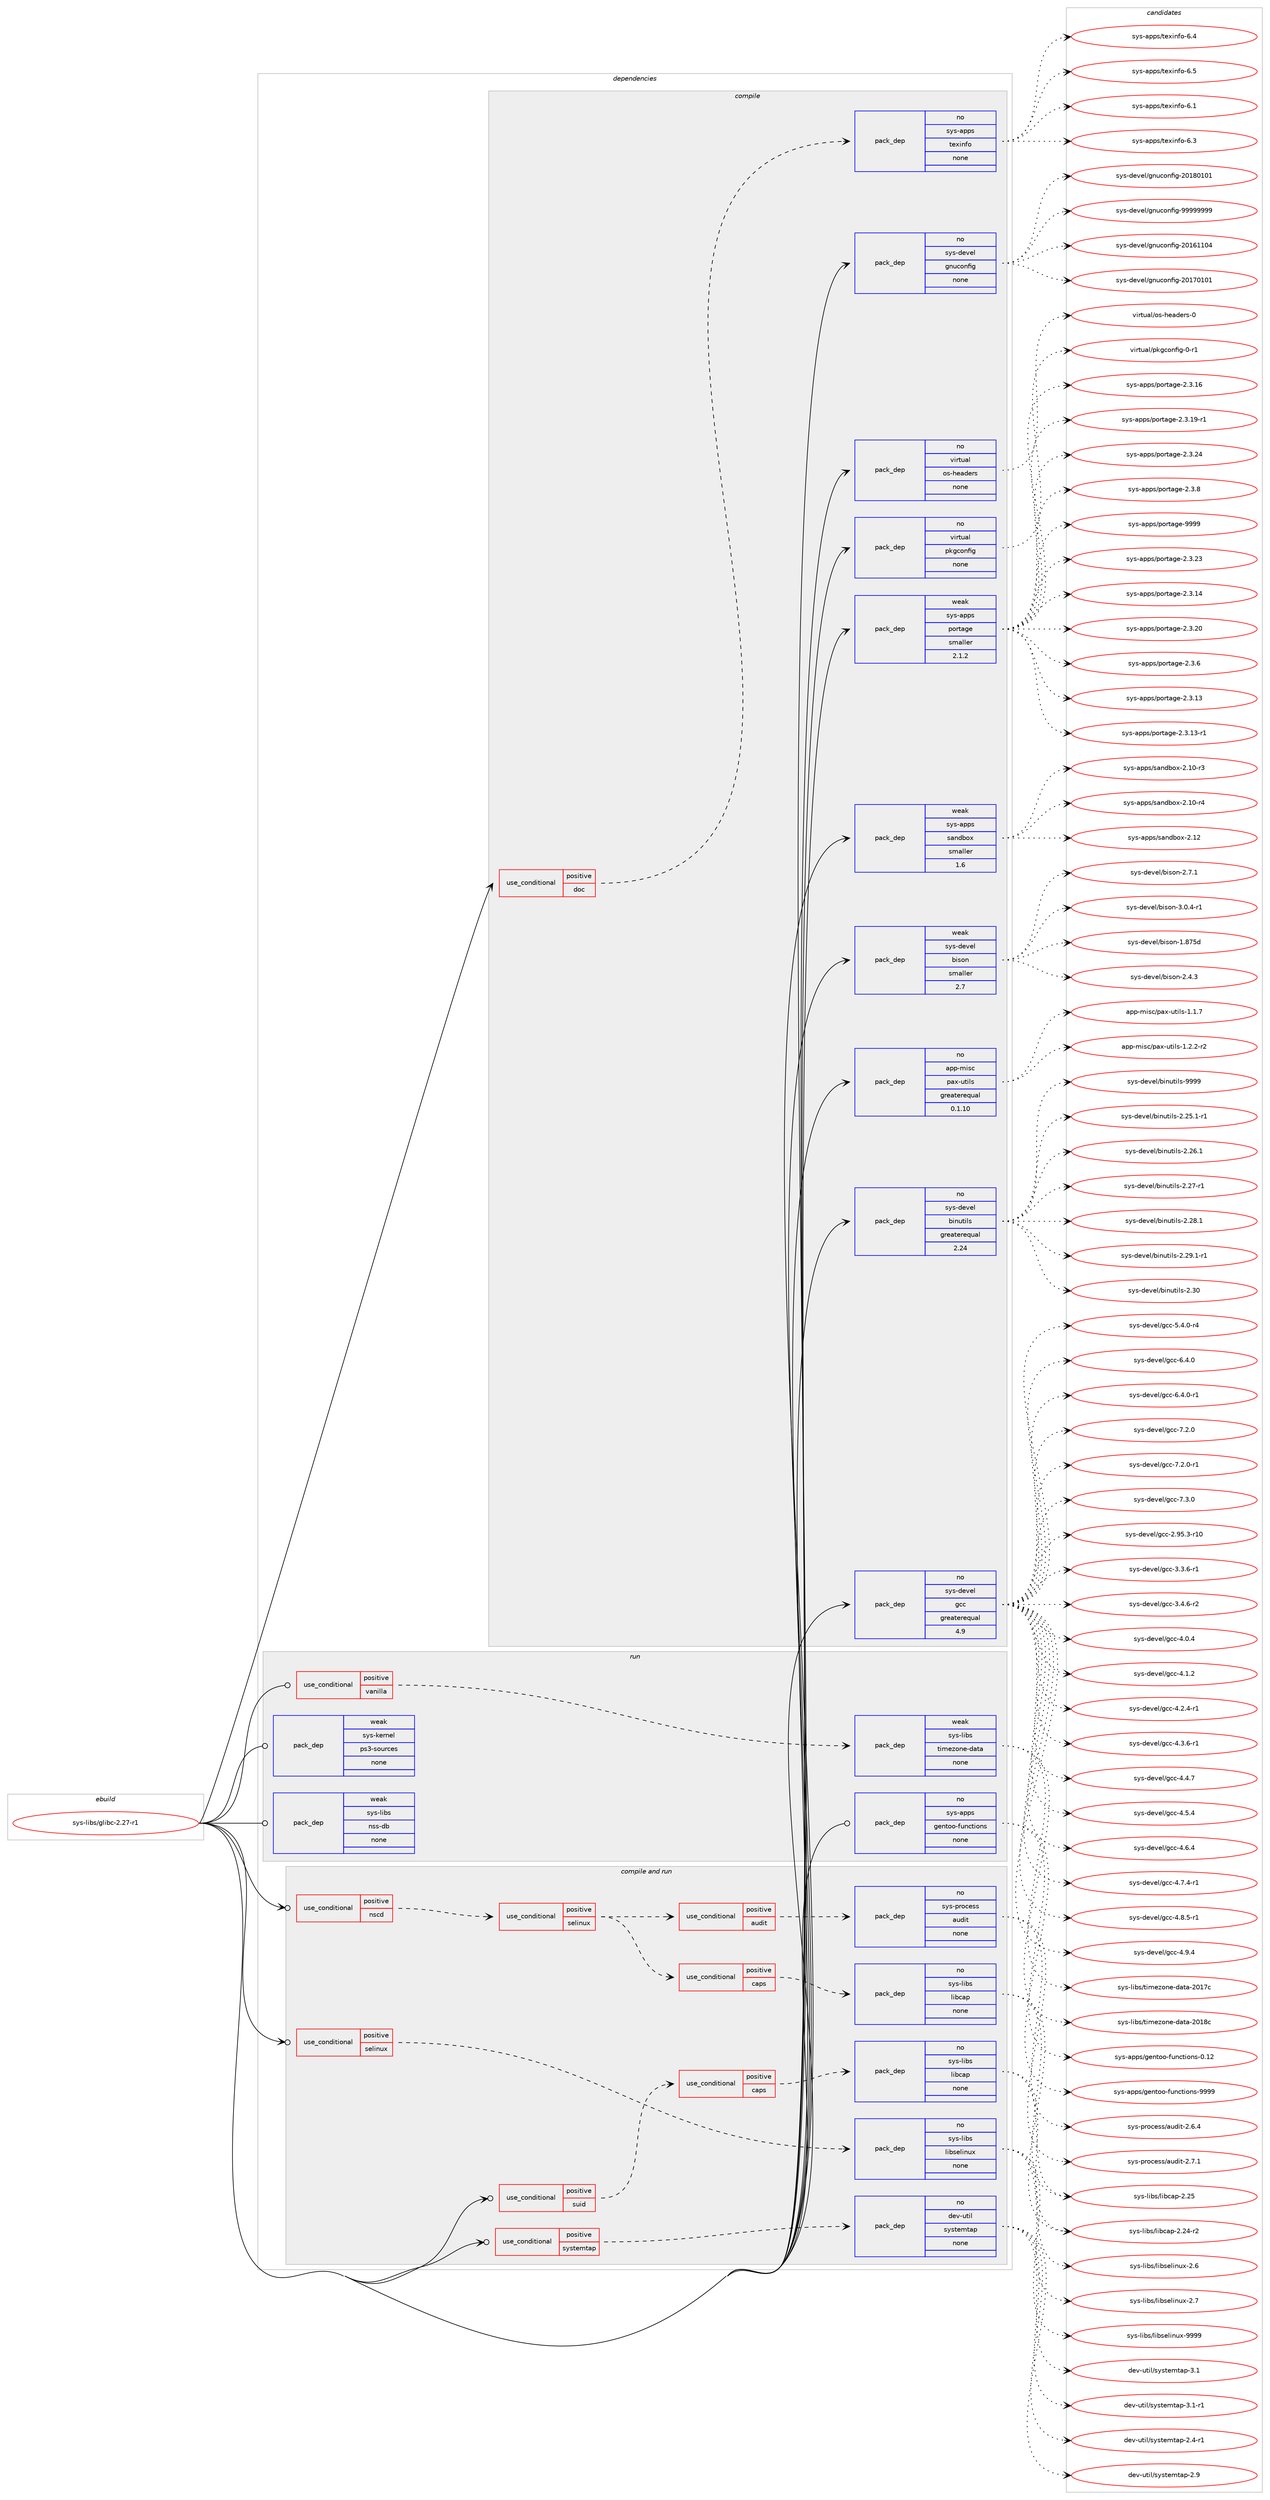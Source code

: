 digraph prolog {

# *************
# Graph options
# *************

newrank=true;
concentrate=true;
compound=true;
graph [rankdir=LR,fontname=Helvetica,fontsize=10,ranksep=1.5];#, ranksep=2.5, nodesep=0.2];
edge  [arrowhead=vee];
node  [fontname=Helvetica,fontsize=10];

# **********
# The ebuild
# **********

subgraph cluster_leftcol {
color=gray;
rank=same;
label=<<i>ebuild</i>>;
id [label="sys-libs/glibc-2.27-r1", color=red, width=4, href="../sys-libs/glibc-2.27-r1.svg"];
}

# ****************
# The dependencies
# ****************

subgraph cluster_midcol {
color=gray;
label=<<i>dependencies</i>>;
subgraph cluster_compile {
fillcolor="#eeeeee";
style=filled;
label=<<i>compile</i>>;
subgraph cond423 {
dependency5822 [label=<<TABLE BORDER="0" CELLBORDER="1" CELLSPACING="0" CELLPADDING="4"><TR><TD ROWSPAN="3" CELLPADDING="10">use_conditional</TD></TR><TR><TD>positive</TD></TR><TR><TD>doc</TD></TR></TABLE>>, shape=none, color=red];
subgraph pack5376 {
dependency5823 [label=<<TABLE BORDER="0" CELLBORDER="1" CELLSPACING="0" CELLPADDING="4" WIDTH="220"><TR><TD ROWSPAN="6" CELLPADDING="30">pack_dep</TD></TR><TR><TD WIDTH="110">no</TD></TR><TR><TD>sys-apps</TD></TR><TR><TD>texinfo</TD></TR><TR><TD>none</TD></TR><TR><TD></TD></TR></TABLE>>, shape=none, color=blue];
}
dependency5822:e -> dependency5823:w [weight=20,style="dashed",arrowhead="vee"];
}
id:e -> dependency5822:w [weight=20,style="solid",arrowhead="vee"];
subgraph pack5377 {
dependency5824 [label=<<TABLE BORDER="0" CELLBORDER="1" CELLSPACING="0" CELLPADDING="4" WIDTH="220"><TR><TD ROWSPAN="6" CELLPADDING="30">pack_dep</TD></TR><TR><TD WIDTH="110">no</TD></TR><TR><TD>app-misc</TD></TR><TR><TD>pax-utils</TD></TR><TR><TD>greaterequal</TD></TR><TR><TD>0.1.10</TD></TR></TABLE>>, shape=none, color=blue];
}
id:e -> dependency5824:w [weight=20,style="solid",arrowhead="vee"];
subgraph pack5378 {
dependency5825 [label=<<TABLE BORDER="0" CELLBORDER="1" CELLSPACING="0" CELLPADDING="4" WIDTH="220"><TR><TD ROWSPAN="6" CELLPADDING="30">pack_dep</TD></TR><TR><TD WIDTH="110">no</TD></TR><TR><TD>sys-devel</TD></TR><TR><TD>binutils</TD></TR><TR><TD>greaterequal</TD></TR><TR><TD>2.24</TD></TR></TABLE>>, shape=none, color=blue];
}
id:e -> dependency5825:w [weight=20,style="solid",arrowhead="vee"];
subgraph pack5379 {
dependency5826 [label=<<TABLE BORDER="0" CELLBORDER="1" CELLSPACING="0" CELLPADDING="4" WIDTH="220"><TR><TD ROWSPAN="6" CELLPADDING="30">pack_dep</TD></TR><TR><TD WIDTH="110">no</TD></TR><TR><TD>sys-devel</TD></TR><TR><TD>gcc</TD></TR><TR><TD>greaterequal</TD></TR><TR><TD>4.9</TD></TR></TABLE>>, shape=none, color=blue];
}
id:e -> dependency5826:w [weight=20,style="solid",arrowhead="vee"];
subgraph pack5380 {
dependency5827 [label=<<TABLE BORDER="0" CELLBORDER="1" CELLSPACING="0" CELLPADDING="4" WIDTH="220"><TR><TD ROWSPAN="6" CELLPADDING="30">pack_dep</TD></TR><TR><TD WIDTH="110">no</TD></TR><TR><TD>sys-devel</TD></TR><TR><TD>gnuconfig</TD></TR><TR><TD>none</TD></TR><TR><TD></TD></TR></TABLE>>, shape=none, color=blue];
}
id:e -> dependency5827:w [weight=20,style="solid",arrowhead="vee"];
subgraph pack5381 {
dependency5828 [label=<<TABLE BORDER="0" CELLBORDER="1" CELLSPACING="0" CELLPADDING="4" WIDTH="220"><TR><TD ROWSPAN="6" CELLPADDING="30">pack_dep</TD></TR><TR><TD WIDTH="110">no</TD></TR><TR><TD>virtual</TD></TR><TR><TD>os-headers</TD></TR><TR><TD>none</TD></TR><TR><TD></TD></TR></TABLE>>, shape=none, color=blue];
}
id:e -> dependency5828:w [weight=20,style="solid",arrowhead="vee"];
subgraph pack5382 {
dependency5829 [label=<<TABLE BORDER="0" CELLBORDER="1" CELLSPACING="0" CELLPADDING="4" WIDTH="220"><TR><TD ROWSPAN="6" CELLPADDING="30">pack_dep</TD></TR><TR><TD WIDTH="110">no</TD></TR><TR><TD>virtual</TD></TR><TR><TD>pkgconfig</TD></TR><TR><TD>none</TD></TR><TR><TD></TD></TR></TABLE>>, shape=none, color=blue];
}
id:e -> dependency5829:w [weight=20,style="solid",arrowhead="vee"];
subgraph pack5383 {
dependency5830 [label=<<TABLE BORDER="0" CELLBORDER="1" CELLSPACING="0" CELLPADDING="4" WIDTH="220"><TR><TD ROWSPAN="6" CELLPADDING="30">pack_dep</TD></TR><TR><TD WIDTH="110">weak</TD></TR><TR><TD>sys-apps</TD></TR><TR><TD>portage</TD></TR><TR><TD>smaller</TD></TR><TR><TD>2.1.2</TD></TR></TABLE>>, shape=none, color=blue];
}
id:e -> dependency5830:w [weight=20,style="solid",arrowhead="vee"];
subgraph pack5384 {
dependency5831 [label=<<TABLE BORDER="0" CELLBORDER="1" CELLSPACING="0" CELLPADDING="4" WIDTH="220"><TR><TD ROWSPAN="6" CELLPADDING="30">pack_dep</TD></TR><TR><TD WIDTH="110">weak</TD></TR><TR><TD>sys-apps</TD></TR><TR><TD>sandbox</TD></TR><TR><TD>smaller</TD></TR><TR><TD>1.6</TD></TR></TABLE>>, shape=none, color=blue];
}
id:e -> dependency5831:w [weight=20,style="solid",arrowhead="vee"];
subgraph pack5385 {
dependency5832 [label=<<TABLE BORDER="0" CELLBORDER="1" CELLSPACING="0" CELLPADDING="4" WIDTH="220"><TR><TD ROWSPAN="6" CELLPADDING="30">pack_dep</TD></TR><TR><TD WIDTH="110">weak</TD></TR><TR><TD>sys-devel</TD></TR><TR><TD>bison</TD></TR><TR><TD>smaller</TD></TR><TR><TD>2.7</TD></TR></TABLE>>, shape=none, color=blue];
}
id:e -> dependency5832:w [weight=20,style="solid",arrowhead="vee"];
}
subgraph cluster_compileandrun {
fillcolor="#eeeeee";
style=filled;
label=<<i>compile and run</i>>;
subgraph cond424 {
dependency5833 [label=<<TABLE BORDER="0" CELLBORDER="1" CELLSPACING="0" CELLPADDING="4"><TR><TD ROWSPAN="3" CELLPADDING="10">use_conditional</TD></TR><TR><TD>positive</TD></TR><TR><TD>nscd</TD></TR></TABLE>>, shape=none, color=red];
subgraph cond425 {
dependency5834 [label=<<TABLE BORDER="0" CELLBORDER="1" CELLSPACING="0" CELLPADDING="4"><TR><TD ROWSPAN="3" CELLPADDING="10">use_conditional</TD></TR><TR><TD>positive</TD></TR><TR><TD>selinux</TD></TR></TABLE>>, shape=none, color=red];
subgraph cond426 {
dependency5835 [label=<<TABLE BORDER="0" CELLBORDER="1" CELLSPACING="0" CELLPADDING="4"><TR><TD ROWSPAN="3" CELLPADDING="10">use_conditional</TD></TR><TR><TD>positive</TD></TR><TR><TD>audit</TD></TR></TABLE>>, shape=none, color=red];
subgraph pack5386 {
dependency5836 [label=<<TABLE BORDER="0" CELLBORDER="1" CELLSPACING="0" CELLPADDING="4" WIDTH="220"><TR><TD ROWSPAN="6" CELLPADDING="30">pack_dep</TD></TR><TR><TD WIDTH="110">no</TD></TR><TR><TD>sys-process</TD></TR><TR><TD>audit</TD></TR><TR><TD>none</TD></TR><TR><TD></TD></TR></TABLE>>, shape=none, color=blue];
}
dependency5835:e -> dependency5836:w [weight=20,style="dashed",arrowhead="vee"];
}
dependency5834:e -> dependency5835:w [weight=20,style="dashed",arrowhead="vee"];
subgraph cond427 {
dependency5837 [label=<<TABLE BORDER="0" CELLBORDER="1" CELLSPACING="0" CELLPADDING="4"><TR><TD ROWSPAN="3" CELLPADDING="10">use_conditional</TD></TR><TR><TD>positive</TD></TR><TR><TD>caps</TD></TR></TABLE>>, shape=none, color=red];
subgraph pack5387 {
dependency5838 [label=<<TABLE BORDER="0" CELLBORDER="1" CELLSPACING="0" CELLPADDING="4" WIDTH="220"><TR><TD ROWSPAN="6" CELLPADDING="30">pack_dep</TD></TR><TR><TD WIDTH="110">no</TD></TR><TR><TD>sys-libs</TD></TR><TR><TD>libcap</TD></TR><TR><TD>none</TD></TR><TR><TD></TD></TR></TABLE>>, shape=none, color=blue];
}
dependency5837:e -> dependency5838:w [weight=20,style="dashed",arrowhead="vee"];
}
dependency5834:e -> dependency5837:w [weight=20,style="dashed",arrowhead="vee"];
}
dependency5833:e -> dependency5834:w [weight=20,style="dashed",arrowhead="vee"];
}
id:e -> dependency5833:w [weight=20,style="solid",arrowhead="odotvee"];
subgraph cond428 {
dependency5839 [label=<<TABLE BORDER="0" CELLBORDER="1" CELLSPACING="0" CELLPADDING="4"><TR><TD ROWSPAN="3" CELLPADDING="10">use_conditional</TD></TR><TR><TD>positive</TD></TR><TR><TD>selinux</TD></TR></TABLE>>, shape=none, color=red];
subgraph pack5388 {
dependency5840 [label=<<TABLE BORDER="0" CELLBORDER="1" CELLSPACING="0" CELLPADDING="4" WIDTH="220"><TR><TD ROWSPAN="6" CELLPADDING="30">pack_dep</TD></TR><TR><TD WIDTH="110">no</TD></TR><TR><TD>sys-libs</TD></TR><TR><TD>libselinux</TD></TR><TR><TD>none</TD></TR><TR><TD></TD></TR></TABLE>>, shape=none, color=blue];
}
dependency5839:e -> dependency5840:w [weight=20,style="dashed",arrowhead="vee"];
}
id:e -> dependency5839:w [weight=20,style="solid",arrowhead="odotvee"];
subgraph cond429 {
dependency5841 [label=<<TABLE BORDER="0" CELLBORDER="1" CELLSPACING="0" CELLPADDING="4"><TR><TD ROWSPAN="3" CELLPADDING="10">use_conditional</TD></TR><TR><TD>positive</TD></TR><TR><TD>suid</TD></TR></TABLE>>, shape=none, color=red];
subgraph cond430 {
dependency5842 [label=<<TABLE BORDER="0" CELLBORDER="1" CELLSPACING="0" CELLPADDING="4"><TR><TD ROWSPAN="3" CELLPADDING="10">use_conditional</TD></TR><TR><TD>positive</TD></TR><TR><TD>caps</TD></TR></TABLE>>, shape=none, color=red];
subgraph pack5389 {
dependency5843 [label=<<TABLE BORDER="0" CELLBORDER="1" CELLSPACING="0" CELLPADDING="4" WIDTH="220"><TR><TD ROWSPAN="6" CELLPADDING="30">pack_dep</TD></TR><TR><TD WIDTH="110">no</TD></TR><TR><TD>sys-libs</TD></TR><TR><TD>libcap</TD></TR><TR><TD>none</TD></TR><TR><TD></TD></TR></TABLE>>, shape=none, color=blue];
}
dependency5842:e -> dependency5843:w [weight=20,style="dashed",arrowhead="vee"];
}
dependency5841:e -> dependency5842:w [weight=20,style="dashed",arrowhead="vee"];
}
id:e -> dependency5841:w [weight=20,style="solid",arrowhead="odotvee"];
subgraph cond431 {
dependency5844 [label=<<TABLE BORDER="0" CELLBORDER="1" CELLSPACING="0" CELLPADDING="4"><TR><TD ROWSPAN="3" CELLPADDING="10">use_conditional</TD></TR><TR><TD>positive</TD></TR><TR><TD>systemtap</TD></TR></TABLE>>, shape=none, color=red];
subgraph pack5390 {
dependency5845 [label=<<TABLE BORDER="0" CELLBORDER="1" CELLSPACING="0" CELLPADDING="4" WIDTH="220"><TR><TD ROWSPAN="6" CELLPADDING="30">pack_dep</TD></TR><TR><TD WIDTH="110">no</TD></TR><TR><TD>dev-util</TD></TR><TR><TD>systemtap</TD></TR><TR><TD>none</TD></TR><TR><TD></TD></TR></TABLE>>, shape=none, color=blue];
}
dependency5844:e -> dependency5845:w [weight=20,style="dashed",arrowhead="vee"];
}
id:e -> dependency5844:w [weight=20,style="solid",arrowhead="odotvee"];
}
subgraph cluster_run {
fillcolor="#eeeeee";
style=filled;
label=<<i>run</i>>;
subgraph cond432 {
dependency5846 [label=<<TABLE BORDER="0" CELLBORDER="1" CELLSPACING="0" CELLPADDING="4"><TR><TD ROWSPAN="3" CELLPADDING="10">use_conditional</TD></TR><TR><TD>positive</TD></TR><TR><TD>vanilla</TD></TR></TABLE>>, shape=none, color=red];
subgraph pack5391 {
dependency5847 [label=<<TABLE BORDER="0" CELLBORDER="1" CELLSPACING="0" CELLPADDING="4" WIDTH="220"><TR><TD ROWSPAN="6" CELLPADDING="30">pack_dep</TD></TR><TR><TD WIDTH="110">weak</TD></TR><TR><TD>sys-libs</TD></TR><TR><TD>timezone-data</TD></TR><TR><TD>none</TD></TR><TR><TD></TD></TR></TABLE>>, shape=none, color=blue];
}
dependency5846:e -> dependency5847:w [weight=20,style="dashed",arrowhead="vee"];
}
id:e -> dependency5846:w [weight=20,style="solid",arrowhead="odot"];
subgraph pack5392 {
dependency5848 [label=<<TABLE BORDER="0" CELLBORDER="1" CELLSPACING="0" CELLPADDING="4" WIDTH="220"><TR><TD ROWSPAN="6" CELLPADDING="30">pack_dep</TD></TR><TR><TD WIDTH="110">no</TD></TR><TR><TD>sys-apps</TD></TR><TR><TD>gentoo-functions</TD></TR><TR><TD>none</TD></TR><TR><TD></TD></TR></TABLE>>, shape=none, color=blue];
}
id:e -> dependency5848:w [weight=20,style="solid",arrowhead="odot"];
subgraph pack5393 {
dependency5849 [label=<<TABLE BORDER="0" CELLBORDER="1" CELLSPACING="0" CELLPADDING="4" WIDTH="220"><TR><TD ROWSPAN="6" CELLPADDING="30">pack_dep</TD></TR><TR><TD WIDTH="110">weak</TD></TR><TR><TD>sys-kernel</TD></TR><TR><TD>ps3-sources</TD></TR><TR><TD>none</TD></TR><TR><TD></TD></TR></TABLE>>, shape=none, color=blue];
}
id:e -> dependency5849:w [weight=20,style="solid",arrowhead="odot"];
subgraph pack5394 {
dependency5850 [label=<<TABLE BORDER="0" CELLBORDER="1" CELLSPACING="0" CELLPADDING="4" WIDTH="220"><TR><TD ROWSPAN="6" CELLPADDING="30">pack_dep</TD></TR><TR><TD WIDTH="110">weak</TD></TR><TR><TD>sys-libs</TD></TR><TR><TD>nss-db</TD></TR><TR><TD>none</TD></TR><TR><TD></TD></TR></TABLE>>, shape=none, color=blue];
}
id:e -> dependency5850:w [weight=20,style="solid",arrowhead="odot"];
}
}

# **************
# The candidates
# **************

subgraph cluster_choices {
rank=same;
color=gray;
label=<<i>candidates</i>>;

subgraph choice5376 {
color=black;
nodesep=1;
choice11512111545971121121154711610112010511010211145544649 [label="sys-apps/texinfo-6.1", color=red, width=4,href="../sys-apps/texinfo-6.1.svg"];
choice11512111545971121121154711610112010511010211145544651 [label="sys-apps/texinfo-6.3", color=red, width=4,href="../sys-apps/texinfo-6.3.svg"];
choice11512111545971121121154711610112010511010211145544652 [label="sys-apps/texinfo-6.4", color=red, width=4,href="../sys-apps/texinfo-6.4.svg"];
choice11512111545971121121154711610112010511010211145544653 [label="sys-apps/texinfo-6.5", color=red, width=4,href="../sys-apps/texinfo-6.5.svg"];
dependency5823:e -> choice11512111545971121121154711610112010511010211145544649:w [style=dotted,weight="100"];
dependency5823:e -> choice11512111545971121121154711610112010511010211145544651:w [style=dotted,weight="100"];
dependency5823:e -> choice11512111545971121121154711610112010511010211145544652:w [style=dotted,weight="100"];
dependency5823:e -> choice11512111545971121121154711610112010511010211145544653:w [style=dotted,weight="100"];
}
subgraph choice5377 {
color=black;
nodesep=1;
choice971121124510910511599471129712045117116105108115454946494655 [label="app-misc/pax-utils-1.1.7", color=red, width=4,href="../app-misc/pax-utils-1.1.7.svg"];
choice9711211245109105115994711297120451171161051081154549465046504511450 [label="app-misc/pax-utils-1.2.2-r2", color=red, width=4,href="../app-misc/pax-utils-1.2.2-r2.svg"];
dependency5824:e -> choice971121124510910511599471129712045117116105108115454946494655:w [style=dotted,weight="100"];
dependency5824:e -> choice9711211245109105115994711297120451171161051081154549465046504511450:w [style=dotted,weight="100"];
}
subgraph choice5378 {
color=black;
nodesep=1;
choice115121115451001011181011084798105110117116105108115455046505346494511449 [label="sys-devel/binutils-2.25.1-r1", color=red, width=4,href="../sys-devel/binutils-2.25.1-r1.svg"];
choice11512111545100101118101108479810511011711610510811545504650544649 [label="sys-devel/binutils-2.26.1", color=red, width=4,href="../sys-devel/binutils-2.26.1.svg"];
choice11512111545100101118101108479810511011711610510811545504650554511449 [label="sys-devel/binutils-2.27-r1", color=red, width=4,href="../sys-devel/binutils-2.27-r1.svg"];
choice11512111545100101118101108479810511011711610510811545504650564649 [label="sys-devel/binutils-2.28.1", color=red, width=4,href="../sys-devel/binutils-2.28.1.svg"];
choice115121115451001011181011084798105110117116105108115455046505746494511449 [label="sys-devel/binutils-2.29.1-r1", color=red, width=4,href="../sys-devel/binutils-2.29.1-r1.svg"];
choice1151211154510010111810110847981051101171161051081154550465148 [label="sys-devel/binutils-2.30", color=red, width=4,href="../sys-devel/binutils-2.30.svg"];
choice1151211154510010111810110847981051101171161051081154557575757 [label="sys-devel/binutils-9999", color=red, width=4,href="../sys-devel/binutils-9999.svg"];
dependency5825:e -> choice115121115451001011181011084798105110117116105108115455046505346494511449:w [style=dotted,weight="100"];
dependency5825:e -> choice11512111545100101118101108479810511011711610510811545504650544649:w [style=dotted,weight="100"];
dependency5825:e -> choice11512111545100101118101108479810511011711610510811545504650554511449:w [style=dotted,weight="100"];
dependency5825:e -> choice11512111545100101118101108479810511011711610510811545504650564649:w [style=dotted,weight="100"];
dependency5825:e -> choice115121115451001011181011084798105110117116105108115455046505746494511449:w [style=dotted,weight="100"];
dependency5825:e -> choice1151211154510010111810110847981051101171161051081154550465148:w [style=dotted,weight="100"];
dependency5825:e -> choice1151211154510010111810110847981051101171161051081154557575757:w [style=dotted,weight="100"];
}
subgraph choice5379 {
color=black;
nodesep=1;
choice1151211154510010111810110847103999945504657534651451144948 [label="sys-devel/gcc-2.95.3-r10", color=red, width=4,href="../sys-devel/gcc-2.95.3-r10.svg"];
choice115121115451001011181011084710399994551465146544511449 [label="sys-devel/gcc-3.3.6-r1", color=red, width=4,href="../sys-devel/gcc-3.3.6-r1.svg"];
choice115121115451001011181011084710399994551465246544511450 [label="sys-devel/gcc-3.4.6-r2", color=red, width=4,href="../sys-devel/gcc-3.4.6-r2.svg"];
choice11512111545100101118101108471039999455246484652 [label="sys-devel/gcc-4.0.4", color=red, width=4,href="../sys-devel/gcc-4.0.4.svg"];
choice11512111545100101118101108471039999455246494650 [label="sys-devel/gcc-4.1.2", color=red, width=4,href="../sys-devel/gcc-4.1.2.svg"];
choice115121115451001011181011084710399994552465046524511449 [label="sys-devel/gcc-4.2.4-r1", color=red, width=4,href="../sys-devel/gcc-4.2.4-r1.svg"];
choice115121115451001011181011084710399994552465146544511449 [label="sys-devel/gcc-4.3.6-r1", color=red, width=4,href="../sys-devel/gcc-4.3.6-r1.svg"];
choice11512111545100101118101108471039999455246524655 [label="sys-devel/gcc-4.4.7", color=red, width=4,href="../sys-devel/gcc-4.4.7.svg"];
choice11512111545100101118101108471039999455246534652 [label="sys-devel/gcc-4.5.4", color=red, width=4,href="../sys-devel/gcc-4.5.4.svg"];
choice11512111545100101118101108471039999455246544652 [label="sys-devel/gcc-4.6.4", color=red, width=4,href="../sys-devel/gcc-4.6.4.svg"];
choice115121115451001011181011084710399994552465546524511449 [label="sys-devel/gcc-4.7.4-r1", color=red, width=4,href="../sys-devel/gcc-4.7.4-r1.svg"];
choice115121115451001011181011084710399994552465646534511449 [label="sys-devel/gcc-4.8.5-r1", color=red, width=4,href="../sys-devel/gcc-4.8.5-r1.svg"];
choice11512111545100101118101108471039999455246574652 [label="sys-devel/gcc-4.9.4", color=red, width=4,href="../sys-devel/gcc-4.9.4.svg"];
choice115121115451001011181011084710399994553465246484511452 [label="sys-devel/gcc-5.4.0-r4", color=red, width=4,href="../sys-devel/gcc-5.4.0-r4.svg"];
choice11512111545100101118101108471039999455446524648 [label="sys-devel/gcc-6.4.0", color=red, width=4,href="../sys-devel/gcc-6.4.0.svg"];
choice115121115451001011181011084710399994554465246484511449 [label="sys-devel/gcc-6.4.0-r1", color=red, width=4,href="../sys-devel/gcc-6.4.0-r1.svg"];
choice11512111545100101118101108471039999455546504648 [label="sys-devel/gcc-7.2.0", color=red, width=4,href="../sys-devel/gcc-7.2.0.svg"];
choice115121115451001011181011084710399994555465046484511449 [label="sys-devel/gcc-7.2.0-r1", color=red, width=4,href="../sys-devel/gcc-7.2.0-r1.svg"];
choice11512111545100101118101108471039999455546514648 [label="sys-devel/gcc-7.3.0", color=red, width=4,href="../sys-devel/gcc-7.3.0.svg"];
dependency5826:e -> choice1151211154510010111810110847103999945504657534651451144948:w [style=dotted,weight="100"];
dependency5826:e -> choice115121115451001011181011084710399994551465146544511449:w [style=dotted,weight="100"];
dependency5826:e -> choice115121115451001011181011084710399994551465246544511450:w [style=dotted,weight="100"];
dependency5826:e -> choice11512111545100101118101108471039999455246484652:w [style=dotted,weight="100"];
dependency5826:e -> choice11512111545100101118101108471039999455246494650:w [style=dotted,weight="100"];
dependency5826:e -> choice115121115451001011181011084710399994552465046524511449:w [style=dotted,weight="100"];
dependency5826:e -> choice115121115451001011181011084710399994552465146544511449:w [style=dotted,weight="100"];
dependency5826:e -> choice11512111545100101118101108471039999455246524655:w [style=dotted,weight="100"];
dependency5826:e -> choice11512111545100101118101108471039999455246534652:w [style=dotted,weight="100"];
dependency5826:e -> choice11512111545100101118101108471039999455246544652:w [style=dotted,weight="100"];
dependency5826:e -> choice115121115451001011181011084710399994552465546524511449:w [style=dotted,weight="100"];
dependency5826:e -> choice115121115451001011181011084710399994552465646534511449:w [style=dotted,weight="100"];
dependency5826:e -> choice11512111545100101118101108471039999455246574652:w [style=dotted,weight="100"];
dependency5826:e -> choice115121115451001011181011084710399994553465246484511452:w [style=dotted,weight="100"];
dependency5826:e -> choice11512111545100101118101108471039999455446524648:w [style=dotted,weight="100"];
dependency5826:e -> choice115121115451001011181011084710399994554465246484511449:w [style=dotted,weight="100"];
dependency5826:e -> choice11512111545100101118101108471039999455546504648:w [style=dotted,weight="100"];
dependency5826:e -> choice115121115451001011181011084710399994555465046484511449:w [style=dotted,weight="100"];
dependency5826:e -> choice11512111545100101118101108471039999455546514648:w [style=dotted,weight="100"];
}
subgraph choice5380 {
color=black;
nodesep=1;
choice115121115451001011181011084710311011799111110102105103455048495449494852 [label="sys-devel/gnuconfig-20161104", color=red, width=4,href="../sys-devel/gnuconfig-20161104.svg"];
choice115121115451001011181011084710311011799111110102105103455048495548494849 [label="sys-devel/gnuconfig-20170101", color=red, width=4,href="../sys-devel/gnuconfig-20170101.svg"];
choice115121115451001011181011084710311011799111110102105103455048495648494849 [label="sys-devel/gnuconfig-20180101", color=red, width=4,href="../sys-devel/gnuconfig-20180101.svg"];
choice115121115451001011181011084710311011799111110102105103455757575757575757 [label="sys-devel/gnuconfig-99999999", color=red, width=4,href="../sys-devel/gnuconfig-99999999.svg"];
dependency5827:e -> choice115121115451001011181011084710311011799111110102105103455048495449494852:w [style=dotted,weight="100"];
dependency5827:e -> choice115121115451001011181011084710311011799111110102105103455048495548494849:w [style=dotted,weight="100"];
dependency5827:e -> choice115121115451001011181011084710311011799111110102105103455048495648494849:w [style=dotted,weight="100"];
dependency5827:e -> choice115121115451001011181011084710311011799111110102105103455757575757575757:w [style=dotted,weight="100"];
}
subgraph choice5381 {
color=black;
nodesep=1;
choice118105114116117971084711111545104101971001011141154548 [label="virtual/os-headers-0", color=red, width=4,href="../virtual/os-headers-0.svg"];
dependency5828:e -> choice118105114116117971084711111545104101971001011141154548:w [style=dotted,weight="100"];
}
subgraph choice5382 {
color=black;
nodesep=1;
choice11810511411611797108471121071039911111010210510345484511449 [label="virtual/pkgconfig-0-r1", color=red, width=4,href="../virtual/pkgconfig-0-r1.svg"];
dependency5829:e -> choice11810511411611797108471121071039911111010210510345484511449:w [style=dotted,weight="100"];
}
subgraph choice5383 {
color=black;
nodesep=1;
choice1151211154597112112115471121111141169710310145504651465051 [label="sys-apps/portage-2.3.23", color=red, width=4,href="../sys-apps/portage-2.3.23.svg"];
choice1151211154597112112115471121111141169710310145504651464952 [label="sys-apps/portage-2.3.14", color=red, width=4,href="../sys-apps/portage-2.3.14.svg"];
choice1151211154597112112115471121111141169710310145504651465048 [label="sys-apps/portage-2.3.20", color=red, width=4,href="../sys-apps/portage-2.3.20.svg"];
choice11512111545971121121154711211111411697103101455046514654 [label="sys-apps/portage-2.3.6", color=red, width=4,href="../sys-apps/portage-2.3.6.svg"];
choice1151211154597112112115471121111141169710310145504651464951 [label="sys-apps/portage-2.3.13", color=red, width=4,href="../sys-apps/portage-2.3.13.svg"];
choice11512111545971121121154711211111411697103101455046514649514511449 [label="sys-apps/portage-2.3.13-r1", color=red, width=4,href="../sys-apps/portage-2.3.13-r1.svg"];
choice1151211154597112112115471121111141169710310145504651464954 [label="sys-apps/portage-2.3.16", color=red, width=4,href="../sys-apps/portage-2.3.16.svg"];
choice11512111545971121121154711211111411697103101455046514649574511449 [label="sys-apps/portage-2.3.19-r1", color=red, width=4,href="../sys-apps/portage-2.3.19-r1.svg"];
choice1151211154597112112115471121111141169710310145504651465052 [label="sys-apps/portage-2.3.24", color=red, width=4,href="../sys-apps/portage-2.3.24.svg"];
choice11512111545971121121154711211111411697103101455046514656 [label="sys-apps/portage-2.3.8", color=red, width=4,href="../sys-apps/portage-2.3.8.svg"];
choice115121115459711211211547112111114116971031014557575757 [label="sys-apps/portage-9999", color=red, width=4,href="../sys-apps/portage-9999.svg"];
dependency5830:e -> choice1151211154597112112115471121111141169710310145504651465051:w [style=dotted,weight="100"];
dependency5830:e -> choice1151211154597112112115471121111141169710310145504651464952:w [style=dotted,weight="100"];
dependency5830:e -> choice1151211154597112112115471121111141169710310145504651465048:w [style=dotted,weight="100"];
dependency5830:e -> choice11512111545971121121154711211111411697103101455046514654:w [style=dotted,weight="100"];
dependency5830:e -> choice1151211154597112112115471121111141169710310145504651464951:w [style=dotted,weight="100"];
dependency5830:e -> choice11512111545971121121154711211111411697103101455046514649514511449:w [style=dotted,weight="100"];
dependency5830:e -> choice1151211154597112112115471121111141169710310145504651464954:w [style=dotted,weight="100"];
dependency5830:e -> choice11512111545971121121154711211111411697103101455046514649574511449:w [style=dotted,weight="100"];
dependency5830:e -> choice1151211154597112112115471121111141169710310145504651465052:w [style=dotted,weight="100"];
dependency5830:e -> choice11512111545971121121154711211111411697103101455046514656:w [style=dotted,weight="100"];
dependency5830:e -> choice115121115459711211211547112111114116971031014557575757:w [style=dotted,weight="100"];
}
subgraph choice5384 {
color=black;
nodesep=1;
choice115121115459711211211547115971101009811112045504649484511451 [label="sys-apps/sandbox-2.10-r3", color=red, width=4,href="../sys-apps/sandbox-2.10-r3.svg"];
choice115121115459711211211547115971101009811112045504649484511452 [label="sys-apps/sandbox-2.10-r4", color=red, width=4,href="../sys-apps/sandbox-2.10-r4.svg"];
choice11512111545971121121154711597110100981111204550464950 [label="sys-apps/sandbox-2.12", color=red, width=4,href="../sys-apps/sandbox-2.12.svg"];
dependency5831:e -> choice115121115459711211211547115971101009811112045504649484511451:w [style=dotted,weight="100"];
dependency5831:e -> choice115121115459711211211547115971101009811112045504649484511452:w [style=dotted,weight="100"];
dependency5831:e -> choice11512111545971121121154711597110100981111204550464950:w [style=dotted,weight="100"];
}
subgraph choice5385 {
color=black;
nodesep=1;
choice115121115451001011181011084798105115111110454946565553100 [label="sys-devel/bison-1.875d", color=red, width=4,href="../sys-devel/bison-1.875d.svg"];
choice115121115451001011181011084798105115111110455046524651 [label="sys-devel/bison-2.4.3", color=red, width=4,href="../sys-devel/bison-2.4.3.svg"];
choice115121115451001011181011084798105115111110455046554649 [label="sys-devel/bison-2.7.1", color=red, width=4,href="../sys-devel/bison-2.7.1.svg"];
choice1151211154510010111810110847981051151111104551464846524511449 [label="sys-devel/bison-3.0.4-r1", color=red, width=4,href="../sys-devel/bison-3.0.4-r1.svg"];
dependency5832:e -> choice115121115451001011181011084798105115111110454946565553100:w [style=dotted,weight="100"];
dependency5832:e -> choice115121115451001011181011084798105115111110455046524651:w [style=dotted,weight="100"];
dependency5832:e -> choice115121115451001011181011084798105115111110455046554649:w [style=dotted,weight="100"];
dependency5832:e -> choice1151211154510010111810110847981051151111104551464846524511449:w [style=dotted,weight="100"];
}
subgraph choice5386 {
color=black;
nodesep=1;
choice11512111545112114111991011151154797117100105116455046544652 [label="sys-process/audit-2.6.4", color=red, width=4,href="../sys-process/audit-2.6.4.svg"];
choice11512111545112114111991011151154797117100105116455046554649 [label="sys-process/audit-2.7.1", color=red, width=4,href="../sys-process/audit-2.7.1.svg"];
dependency5836:e -> choice11512111545112114111991011151154797117100105116455046544652:w [style=dotted,weight="100"];
dependency5836:e -> choice11512111545112114111991011151154797117100105116455046554649:w [style=dotted,weight="100"];
}
subgraph choice5387 {
color=black;
nodesep=1;
choice11512111545108105981154710810598999711245504650524511450 [label="sys-libs/libcap-2.24-r2", color=red, width=4,href="../sys-libs/libcap-2.24-r2.svg"];
choice1151211154510810598115471081059899971124550465053 [label="sys-libs/libcap-2.25", color=red, width=4,href="../sys-libs/libcap-2.25.svg"];
dependency5838:e -> choice11512111545108105981154710810598999711245504650524511450:w [style=dotted,weight="100"];
dependency5838:e -> choice1151211154510810598115471081059899971124550465053:w [style=dotted,weight="100"];
}
subgraph choice5388 {
color=black;
nodesep=1;
choice1151211154510810598115471081059811510110810511011712045504654 [label="sys-libs/libselinux-2.6", color=red, width=4,href="../sys-libs/libselinux-2.6.svg"];
choice1151211154510810598115471081059811510110810511011712045504655 [label="sys-libs/libselinux-2.7", color=red, width=4,href="../sys-libs/libselinux-2.7.svg"];
choice115121115451081059811547108105981151011081051101171204557575757 [label="sys-libs/libselinux-9999", color=red, width=4,href="../sys-libs/libselinux-9999.svg"];
dependency5840:e -> choice1151211154510810598115471081059811510110810511011712045504654:w [style=dotted,weight="100"];
dependency5840:e -> choice1151211154510810598115471081059811510110810511011712045504655:w [style=dotted,weight="100"];
dependency5840:e -> choice115121115451081059811547108105981151011081051101171204557575757:w [style=dotted,weight="100"];
}
subgraph choice5389 {
color=black;
nodesep=1;
choice11512111545108105981154710810598999711245504650524511450 [label="sys-libs/libcap-2.24-r2", color=red, width=4,href="../sys-libs/libcap-2.24-r2.svg"];
choice1151211154510810598115471081059899971124550465053 [label="sys-libs/libcap-2.25", color=red, width=4,href="../sys-libs/libcap-2.25.svg"];
dependency5843:e -> choice11512111545108105981154710810598999711245504650524511450:w [style=dotted,weight="100"];
dependency5843:e -> choice1151211154510810598115471081059899971124550465053:w [style=dotted,weight="100"];
}
subgraph choice5390 {
color=black;
nodesep=1;
choice100101118451171161051084711512111511610110911697112455046524511449 [label="dev-util/systemtap-2.4-r1", color=red, width=4,href="../dev-util/systemtap-2.4-r1.svg"];
choice10010111845117116105108471151211151161011091169711245504657 [label="dev-util/systemtap-2.9", color=red, width=4,href="../dev-util/systemtap-2.9.svg"];
choice10010111845117116105108471151211151161011091169711245514649 [label="dev-util/systemtap-3.1", color=red, width=4,href="../dev-util/systemtap-3.1.svg"];
choice100101118451171161051084711512111511610110911697112455146494511449 [label="dev-util/systemtap-3.1-r1", color=red, width=4,href="../dev-util/systemtap-3.1-r1.svg"];
dependency5845:e -> choice100101118451171161051084711512111511610110911697112455046524511449:w [style=dotted,weight="100"];
dependency5845:e -> choice10010111845117116105108471151211151161011091169711245504657:w [style=dotted,weight="100"];
dependency5845:e -> choice10010111845117116105108471151211151161011091169711245514649:w [style=dotted,weight="100"];
dependency5845:e -> choice100101118451171161051084711512111511610110911697112455146494511449:w [style=dotted,weight="100"];
}
subgraph choice5391 {
color=black;
nodesep=1;
choice115121115451081059811547116105109101122111110101451009711697455048495599 [label="sys-libs/timezone-data-2017c", color=red, width=4,href="../sys-libs/timezone-data-2017c.svg"];
choice115121115451081059811547116105109101122111110101451009711697455048495699 [label="sys-libs/timezone-data-2018c", color=red, width=4,href="../sys-libs/timezone-data-2018c.svg"];
dependency5847:e -> choice115121115451081059811547116105109101122111110101451009711697455048495599:w [style=dotted,weight="100"];
dependency5847:e -> choice115121115451081059811547116105109101122111110101451009711697455048495699:w [style=dotted,weight="100"];
}
subgraph choice5392 {
color=black;
nodesep=1;
choice11512111545971121121154710310111011611111145102117110991161051111101154548464950 [label="sys-apps/gentoo-functions-0.12", color=red, width=4,href="../sys-apps/gentoo-functions-0.12.svg"];
choice11512111545971121121154710310111011611111145102117110991161051111101154557575757 [label="sys-apps/gentoo-functions-9999", color=red, width=4,href="../sys-apps/gentoo-functions-9999.svg"];
dependency5848:e -> choice11512111545971121121154710310111011611111145102117110991161051111101154548464950:w [style=dotted,weight="100"];
dependency5848:e -> choice11512111545971121121154710310111011611111145102117110991161051111101154557575757:w [style=dotted,weight="100"];
}
subgraph choice5393 {
color=black;
nodesep=1;
}
subgraph choice5394 {
color=black;
nodesep=1;
}
}

}
